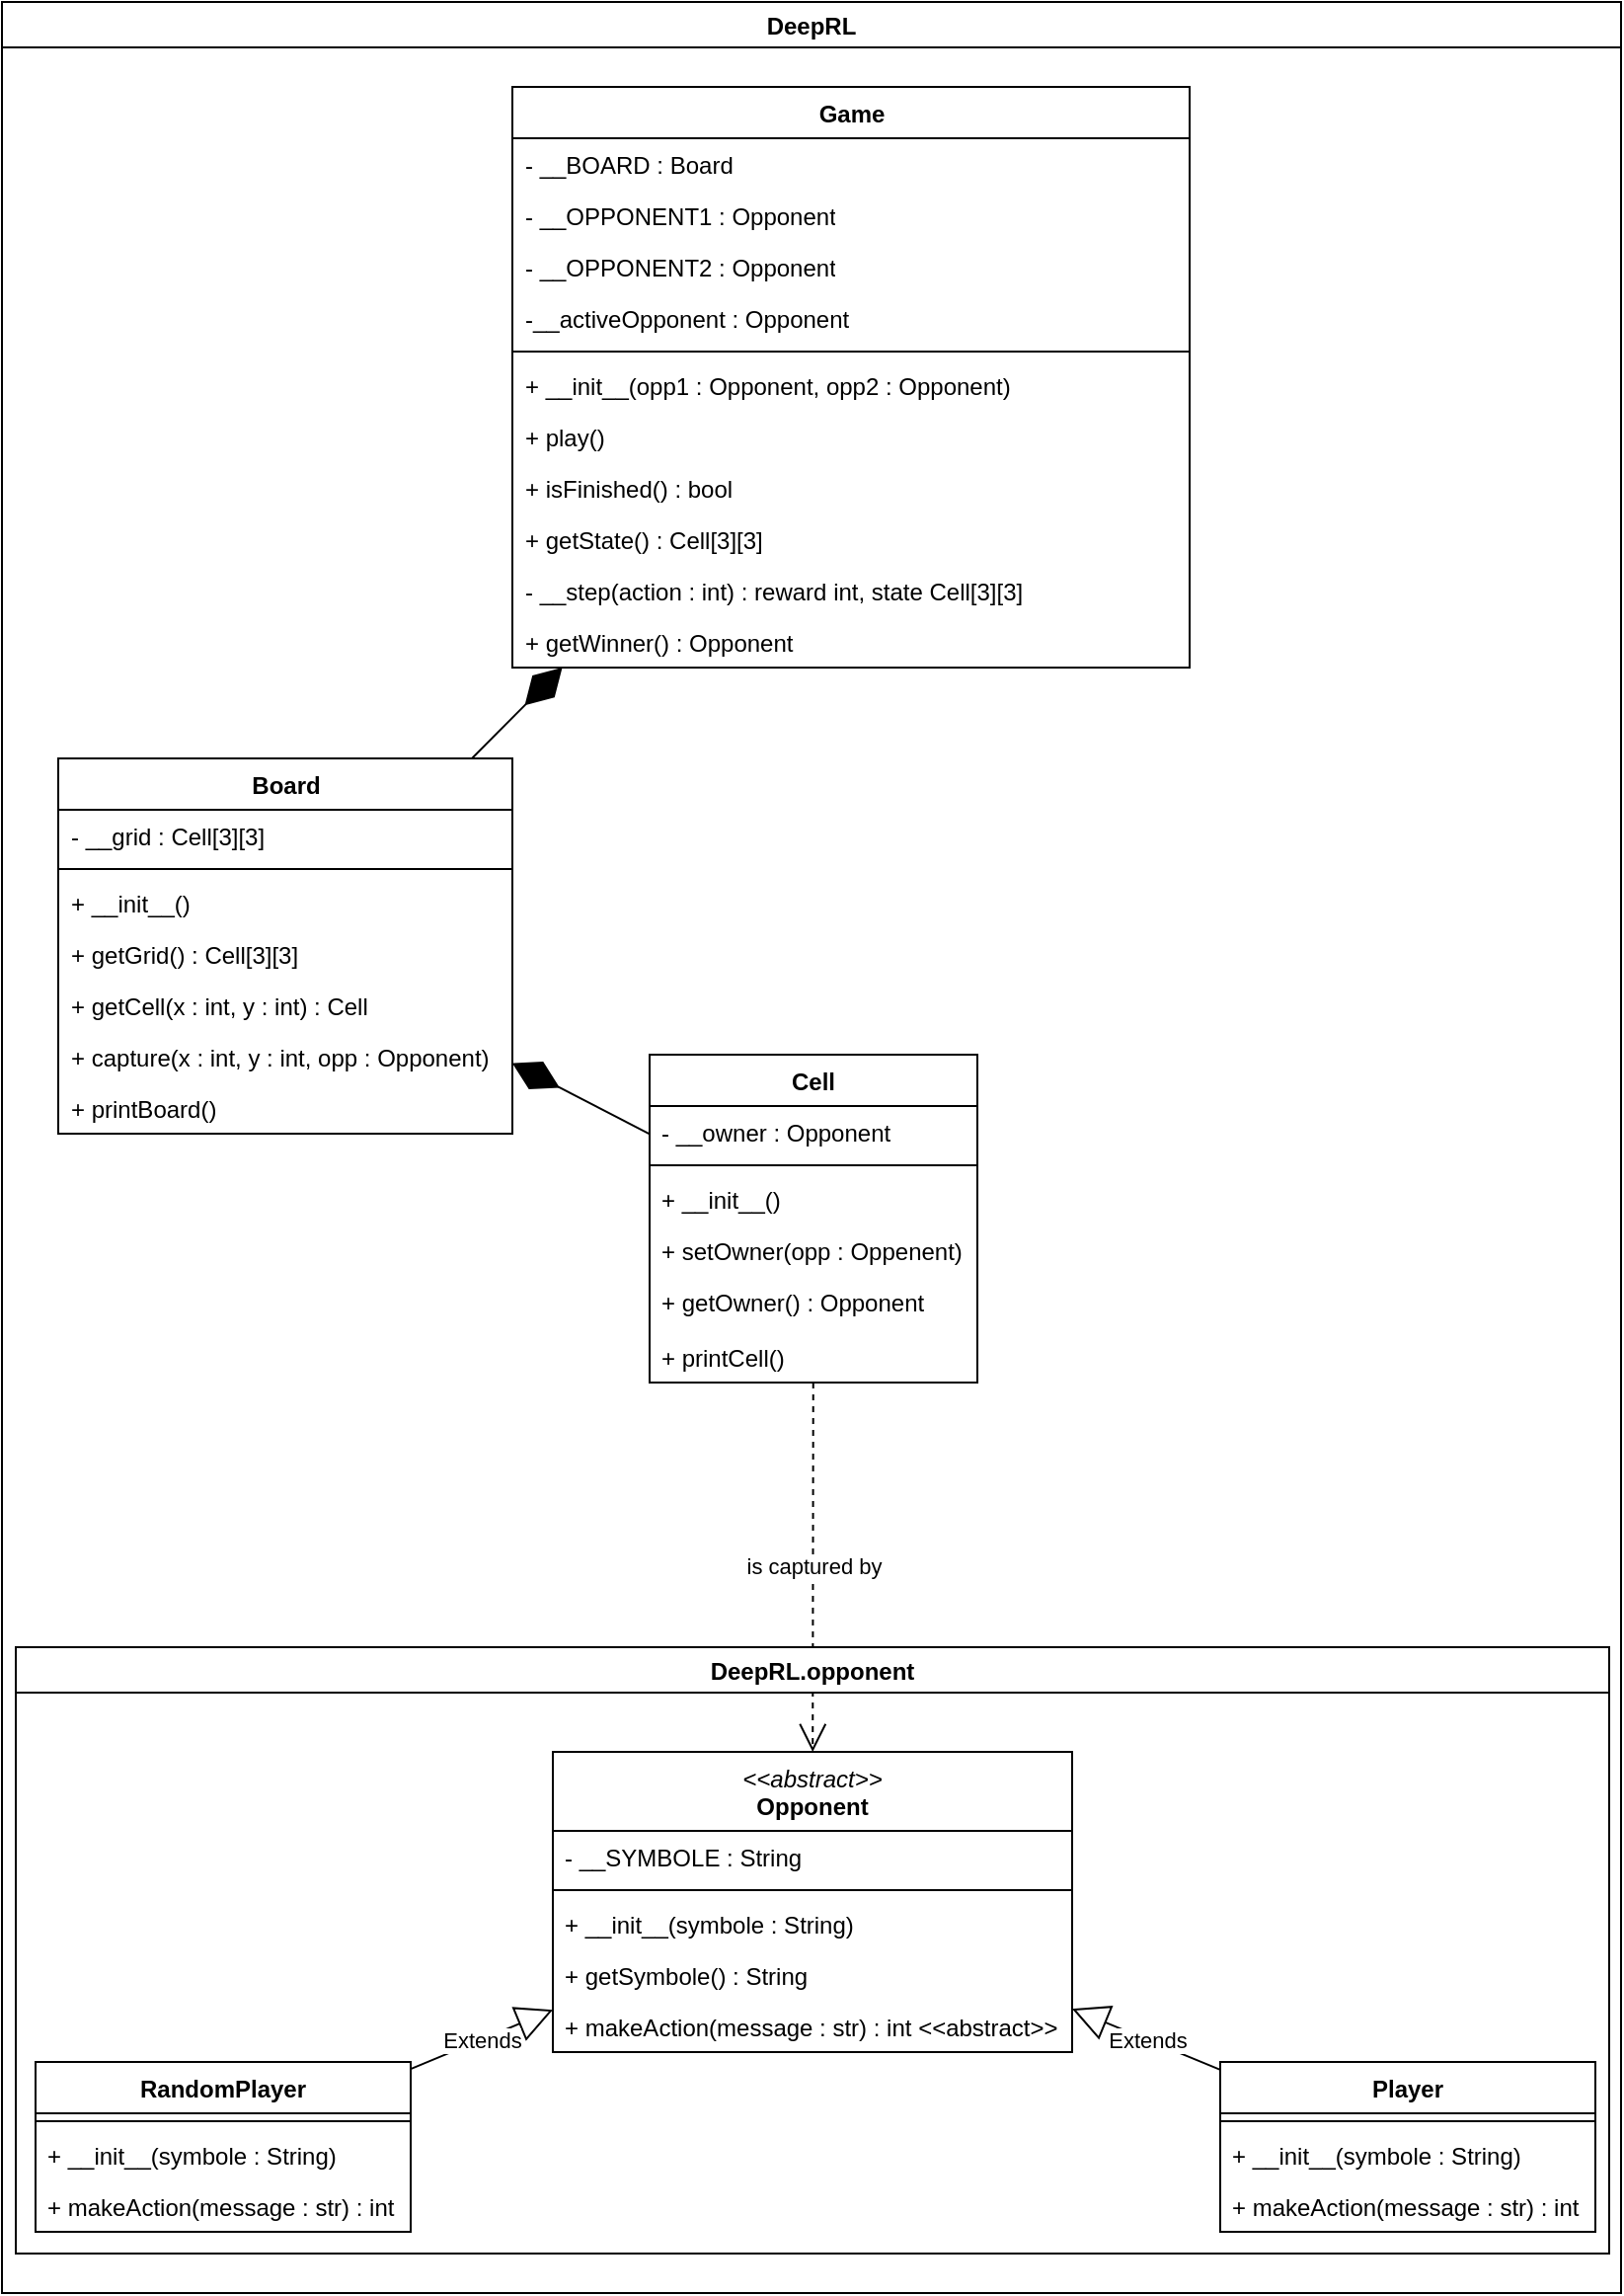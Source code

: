 <mxfile version="24.3.0" type="device">
  <diagram name="Page-1" id="sP7P0BoRS3P1giG5Bqwz">
    <mxGraphModel dx="1434" dy="750" grid="1" gridSize="10" guides="1" tooltips="1" connect="1" arrows="1" fold="1" page="1" pageScale="1" pageWidth="827" pageHeight="1169" math="0" shadow="0">
      <root>
        <mxCell id="0" />
        <mxCell id="1" parent="0" />
        <mxCell id="fWgBmoswB9cjO8tj3_x1-71" value="DeepRL" style="swimlane;" parent="1" vertex="1">
          <mxGeometry width="820" height="1160" as="geometry" />
        </mxCell>
        <mxCell id="fWgBmoswB9cjO8tj3_x1-28" value="Game" style="swimlane;fontStyle=1;align=center;verticalAlign=top;childLayout=stackLayout;horizontal=1;startSize=26;horizontalStack=0;resizeParent=1;resizeParentMax=0;resizeLast=0;collapsible=1;marginBottom=0;whiteSpace=wrap;html=1;" parent="fWgBmoswB9cjO8tj3_x1-71" vertex="1">
          <mxGeometry x="258.5" y="43" width="343" height="294" as="geometry">
            <mxRectangle x="379" y="140" width="70" height="30" as="alternateBounds" />
          </mxGeometry>
        </mxCell>
        <mxCell id="fWgBmoswB9cjO8tj3_x1-45" value="- __BOARD : Board" style="text;strokeColor=none;fillColor=none;align=left;verticalAlign=top;spacingLeft=4;spacingRight=4;overflow=hidden;rotatable=0;points=[[0,0.5],[1,0.5]];portConstraint=eastwest;whiteSpace=wrap;html=1;" parent="fWgBmoswB9cjO8tj3_x1-28" vertex="1">
          <mxGeometry y="26" width="343" height="26" as="geometry" />
        </mxCell>
        <mxCell id="fWgBmoswB9cjO8tj3_x1-66" value="- __OPPONENT1 : Opponent" style="text;strokeColor=none;fillColor=none;align=left;verticalAlign=top;spacingLeft=4;spacingRight=4;overflow=hidden;rotatable=0;points=[[0,0.5],[1,0.5]];portConstraint=eastwest;whiteSpace=wrap;html=1;" parent="fWgBmoswB9cjO8tj3_x1-28" vertex="1">
          <mxGeometry y="52" width="343" height="26" as="geometry" />
        </mxCell>
        <mxCell id="ULqoSFPhOkayOzmaHLCo-50" value="- __OPPONENT2 : Opponent" style="text;strokeColor=none;fillColor=none;align=left;verticalAlign=top;spacingLeft=4;spacingRight=4;overflow=hidden;rotatable=0;points=[[0,0.5],[1,0.5]];portConstraint=eastwest;whiteSpace=wrap;html=1;" parent="fWgBmoswB9cjO8tj3_x1-28" vertex="1">
          <mxGeometry y="78" width="343" height="26" as="geometry" />
        </mxCell>
        <mxCell id="5wBMwJbPeh-SojOxpcf3-1" value="-__activeOpponent : Opponent" style="text;strokeColor=none;fillColor=none;align=left;verticalAlign=top;spacingLeft=4;spacingRight=4;overflow=hidden;rotatable=0;points=[[0,0.5],[1,0.5]];portConstraint=eastwest;whiteSpace=wrap;html=1;" vertex="1" parent="fWgBmoswB9cjO8tj3_x1-28">
          <mxGeometry y="104" width="343" height="26" as="geometry" />
        </mxCell>
        <mxCell id="fWgBmoswB9cjO8tj3_x1-30" value="" style="line;strokeWidth=1;fillColor=none;align=left;verticalAlign=middle;spacingTop=-1;spacingLeft=3;spacingRight=3;rotatable=0;labelPosition=right;points=[];portConstraint=eastwest;strokeColor=inherit;" parent="fWgBmoswB9cjO8tj3_x1-28" vertex="1">
          <mxGeometry y="130" width="343" height="8" as="geometry" />
        </mxCell>
        <mxCell id="fWgBmoswB9cjO8tj3_x1-46" value="+ __init__(opp1 : Opponent, opp2 : Opponent)" style="text;strokeColor=none;fillColor=none;align=left;verticalAlign=top;spacingLeft=4;spacingRight=4;overflow=hidden;rotatable=0;points=[[0,0.5],[1,0.5]];portConstraint=eastwest;whiteSpace=wrap;html=1;" parent="fWgBmoswB9cjO8tj3_x1-28" vertex="1">
          <mxGeometry y="138" width="343" height="26" as="geometry" />
        </mxCell>
        <mxCell id="fWgBmoswB9cjO8tj3_x1-31" value="+ play()" style="text;strokeColor=none;fillColor=none;align=left;verticalAlign=top;spacingLeft=4;spacingRight=4;overflow=hidden;rotatable=0;points=[[0,0.5],[1,0.5]];portConstraint=eastwest;whiteSpace=wrap;html=1;" parent="fWgBmoswB9cjO8tj3_x1-28" vertex="1">
          <mxGeometry y="164" width="343" height="26" as="geometry" />
        </mxCell>
        <mxCell id="fWgBmoswB9cjO8tj3_x1-43" value="+ isFinished() : bool " style="text;strokeColor=none;fillColor=none;align=left;verticalAlign=top;spacingLeft=4;spacingRight=4;overflow=hidden;rotatable=0;points=[[0,0.5],[1,0.5]];portConstraint=eastwest;whiteSpace=wrap;html=1;" parent="fWgBmoswB9cjO8tj3_x1-28" vertex="1">
          <mxGeometry y="190" width="343" height="26" as="geometry" />
        </mxCell>
        <mxCell id="5wBMwJbPeh-SojOxpcf3-2" value="+ getState() : Cell[3][3]" style="text;strokeColor=none;fillColor=none;align=left;verticalAlign=top;spacingLeft=4;spacingRight=4;overflow=hidden;rotatable=0;points=[[0,0.5],[1,0.5]];portConstraint=eastwest;whiteSpace=wrap;html=1;" vertex="1" parent="fWgBmoswB9cjO8tj3_x1-28">
          <mxGeometry y="216" width="343" height="26" as="geometry" />
        </mxCell>
        <mxCell id="5wBMwJbPeh-SojOxpcf3-3" value="- __step(action : int) : reward int, state Cell[3][3]" style="text;strokeColor=none;fillColor=none;align=left;verticalAlign=top;spacingLeft=4;spacingRight=4;overflow=hidden;rotatable=0;points=[[0,0.5],[1,0.5]];portConstraint=eastwest;whiteSpace=wrap;html=1;" vertex="1" parent="fWgBmoswB9cjO8tj3_x1-28">
          <mxGeometry y="242" width="343" height="26" as="geometry" />
        </mxCell>
        <mxCell id="fWgBmoswB9cjO8tj3_x1-44" value="+ getWinner() : Opponent" style="text;strokeColor=none;fillColor=none;align=left;verticalAlign=top;spacingLeft=4;spacingRight=4;overflow=hidden;rotatable=0;points=[[0,0.5],[1,0.5]];portConstraint=eastwest;whiteSpace=wrap;html=1;" parent="fWgBmoswB9cjO8tj3_x1-28" vertex="1">
          <mxGeometry y="268" width="343" height="26" as="geometry" />
        </mxCell>
        <mxCell id="fWgBmoswB9cjO8tj3_x1-6" value="Board" style="swimlane;fontStyle=1;align=center;verticalAlign=top;childLayout=stackLayout;horizontal=1;startSize=26;horizontalStack=0;resizeParent=1;resizeParentMax=0;resizeLast=0;collapsible=1;marginBottom=0;whiteSpace=wrap;html=1;" parent="fWgBmoswB9cjO8tj3_x1-71" vertex="1">
          <mxGeometry x="28.5" y="383" width="230" height="190" as="geometry" />
        </mxCell>
        <mxCell id="fWgBmoswB9cjO8tj3_x1-11" value="- __grid : Cell[3][3]" style="text;strokeColor=none;fillColor=none;align=left;verticalAlign=top;spacingLeft=4;spacingRight=4;overflow=hidden;rotatable=0;points=[[0,0.5],[1,0.5]];portConstraint=eastwest;whiteSpace=wrap;html=1;" parent="fWgBmoswB9cjO8tj3_x1-6" vertex="1">
          <mxGeometry y="26" width="230" height="26" as="geometry" />
        </mxCell>
        <mxCell id="fWgBmoswB9cjO8tj3_x1-8" value="" style="line;strokeWidth=1;fillColor=none;align=left;verticalAlign=middle;spacingTop=-1;spacingLeft=3;spacingRight=3;rotatable=0;labelPosition=right;points=[];portConstraint=eastwest;strokeColor=inherit;" parent="fWgBmoswB9cjO8tj3_x1-6" vertex="1">
          <mxGeometry y="52" width="230" height="8" as="geometry" />
        </mxCell>
        <mxCell id="fWgBmoswB9cjO8tj3_x1-9" value="&lt;div&gt;+ __init__()&lt;/div&gt;" style="text;strokeColor=none;fillColor=none;align=left;verticalAlign=top;spacingLeft=4;spacingRight=4;overflow=hidden;rotatable=0;points=[[0,0.5],[1,0.5]];portConstraint=eastwest;whiteSpace=wrap;html=1;" parent="fWgBmoswB9cjO8tj3_x1-6" vertex="1">
          <mxGeometry y="60" width="230" height="26" as="geometry" />
        </mxCell>
        <mxCell id="5wBMwJbPeh-SojOxpcf3-5" value="+ getGrid() : Cell[3][3] " style="text;strokeColor=none;fillColor=none;align=left;verticalAlign=top;spacingLeft=4;spacingRight=4;overflow=hidden;rotatable=0;points=[[0,0.5],[1,0.5]];portConstraint=eastwest;whiteSpace=wrap;html=1;" vertex="1" parent="fWgBmoswB9cjO8tj3_x1-6">
          <mxGeometry y="86" width="230" height="26" as="geometry" />
        </mxCell>
        <mxCell id="fWgBmoswB9cjO8tj3_x1-69" value="+ getCell(x : int, y : int) : Cell" style="text;strokeColor=none;fillColor=none;align=left;verticalAlign=top;spacingLeft=4;spacingRight=4;overflow=hidden;rotatable=0;points=[[0,0.5],[1,0.5]];portConstraint=eastwest;whiteSpace=wrap;html=1;" parent="fWgBmoswB9cjO8tj3_x1-6" vertex="1">
          <mxGeometry y="112" width="230" height="26" as="geometry" />
        </mxCell>
        <mxCell id="fWgBmoswB9cjO8tj3_x1-42" value="+ capture(x : int, y : int, opp : Opponent)" style="text;strokeColor=none;fillColor=none;align=left;verticalAlign=top;spacingLeft=4;spacingRight=4;overflow=hidden;rotatable=0;points=[[0,0.5],[1,0.5]];portConstraint=eastwest;whiteSpace=wrap;html=1;" parent="fWgBmoswB9cjO8tj3_x1-6" vertex="1">
          <mxGeometry y="138" width="230" height="26" as="geometry" />
        </mxCell>
        <mxCell id="fWgBmoswB9cjO8tj3_x1-23" value="+ printBoard()" style="text;strokeColor=none;fillColor=none;align=left;verticalAlign=top;spacingLeft=4;spacingRight=4;overflow=hidden;rotatable=0;points=[[0,0.5],[1,0.5]];portConstraint=eastwest;whiteSpace=wrap;html=1;" parent="fWgBmoswB9cjO8tj3_x1-6" vertex="1">
          <mxGeometry y="164" width="230" height="26" as="geometry" />
        </mxCell>
        <mxCell id="fWgBmoswB9cjO8tj3_x1-39" value="" style="endArrow=diamondThin;endFill=1;endSize=24;html=1;rounded=0;" parent="fWgBmoswB9cjO8tj3_x1-71" source="fWgBmoswB9cjO8tj3_x1-6" target="fWgBmoswB9cjO8tj3_x1-28" edge="1">
          <mxGeometry width="160" relative="1" as="geometry">
            <mxPoint x="-73" y="244" as="sourcePoint" />
            <mxPoint x="87" y="244" as="targetPoint" />
          </mxGeometry>
        </mxCell>
        <mxCell id="fWgBmoswB9cjO8tj3_x1-14" value="Cell" style="swimlane;fontStyle=1;align=center;verticalAlign=top;childLayout=stackLayout;horizontal=1;startSize=26;horizontalStack=0;resizeParent=1;resizeParentMax=0;resizeLast=0;collapsible=1;marginBottom=0;whiteSpace=wrap;html=1;" parent="fWgBmoswB9cjO8tj3_x1-71" vertex="1">
          <mxGeometry x="328" y="533" width="166" height="166" as="geometry" />
        </mxCell>
        <mxCell id="fWgBmoswB9cjO8tj3_x1-15" value="- __owner : Opponent" style="text;strokeColor=none;fillColor=none;align=left;verticalAlign=top;spacingLeft=4;spacingRight=4;overflow=hidden;rotatable=0;points=[[0,0.5],[1,0.5]];portConstraint=eastwest;whiteSpace=wrap;html=1;" parent="fWgBmoswB9cjO8tj3_x1-14" vertex="1">
          <mxGeometry y="26" width="166" height="26" as="geometry" />
        </mxCell>
        <mxCell id="fWgBmoswB9cjO8tj3_x1-16" value="" style="line;strokeWidth=1;fillColor=none;align=left;verticalAlign=middle;spacingTop=-1;spacingLeft=3;spacingRight=3;rotatable=0;labelPosition=right;points=[];portConstraint=eastwest;strokeColor=inherit;" parent="fWgBmoswB9cjO8tj3_x1-14" vertex="1">
          <mxGeometry y="52" width="166" height="8" as="geometry" />
        </mxCell>
        <mxCell id="fWgBmoswB9cjO8tj3_x1-22" value="+ __init__()" style="text;strokeColor=none;fillColor=none;align=left;verticalAlign=top;spacingLeft=4;spacingRight=4;overflow=hidden;rotatable=0;points=[[0,0.5],[1,0.5]];portConstraint=eastwest;whiteSpace=wrap;html=1;" parent="fWgBmoswB9cjO8tj3_x1-14" vertex="1">
          <mxGeometry y="60" width="166" height="26" as="geometry" />
        </mxCell>
        <mxCell id="fWgBmoswB9cjO8tj3_x1-20" value="+ setOwner(opp : Oppenent)" style="text;strokeColor=none;fillColor=none;align=left;verticalAlign=top;spacingLeft=4;spacingRight=4;overflow=hidden;rotatable=0;points=[[0,0.5],[1,0.5]];portConstraint=eastwest;whiteSpace=wrap;html=1;" parent="fWgBmoswB9cjO8tj3_x1-14" vertex="1">
          <mxGeometry y="86" width="166" height="26" as="geometry" />
        </mxCell>
        <mxCell id="fWgBmoswB9cjO8tj3_x1-17" value="&lt;div&gt;+ getOwner() : Opponent&lt;/div&gt;" style="text;strokeColor=none;fillColor=none;align=left;verticalAlign=top;spacingLeft=4;spacingRight=4;overflow=hidden;rotatable=0;points=[[0,0.5],[1,0.5]];portConstraint=eastwest;whiteSpace=wrap;html=1;" parent="fWgBmoswB9cjO8tj3_x1-14" vertex="1">
          <mxGeometry y="112" width="166" height="28" as="geometry" />
        </mxCell>
        <mxCell id="ULqoSFPhOkayOzmaHLCo-49" value="+ printCell()" style="text;strokeColor=none;fillColor=none;align=left;verticalAlign=top;spacingLeft=4;spacingRight=4;overflow=hidden;rotatable=0;points=[[0,0.5],[1,0.5]];portConstraint=eastwest;whiteSpace=wrap;html=1;" parent="fWgBmoswB9cjO8tj3_x1-14" vertex="1">
          <mxGeometry y="140" width="166" height="26" as="geometry" />
        </mxCell>
        <mxCell id="fWgBmoswB9cjO8tj3_x1-41" value="" style="endArrow=diamondThin;endFill=1;endSize=24;html=1;rounded=0;" parent="fWgBmoswB9cjO8tj3_x1-71" source="fWgBmoswB9cjO8tj3_x1-14" target="fWgBmoswB9cjO8tj3_x1-6" edge="1">
          <mxGeometry width="160" relative="1" as="geometry">
            <mxPoint x="367" y="54" as="sourcePoint" />
            <mxPoint x="527" y="54" as="targetPoint" />
          </mxGeometry>
        </mxCell>
        <mxCell id="fWgBmoswB9cjO8tj3_x1-36" value="is captured by" style="endArrow=open;endSize=12;dashed=1;html=1;rounded=0;" parent="fWgBmoswB9cjO8tj3_x1-71" source="fWgBmoswB9cjO8tj3_x1-14" target="fWgBmoswB9cjO8tj3_x1-32" edge="1">
          <mxGeometry width="160" relative="1" as="geometry">
            <mxPoint x="405" y="380" as="sourcePoint" />
            <mxPoint x="565" y="380" as="targetPoint" />
          </mxGeometry>
        </mxCell>
        <mxCell id="fWgBmoswB9cjO8tj3_x1-72" value="DeepRL.opponent" style="swimlane;" parent="fWgBmoswB9cjO8tj3_x1-71" vertex="1">
          <mxGeometry x="7" y="833" width="807" height="307" as="geometry" />
        </mxCell>
        <mxCell id="fWgBmoswB9cjO8tj3_x1-50" value="RandomPlayer" style="swimlane;fontStyle=1;align=center;verticalAlign=top;childLayout=stackLayout;horizontal=1;startSize=26;horizontalStack=0;resizeParent=1;resizeParentMax=0;resizeLast=0;collapsible=1;marginBottom=0;whiteSpace=wrap;html=1;" parent="fWgBmoswB9cjO8tj3_x1-72" vertex="1">
          <mxGeometry x="10" y="210" width="190" height="86" as="geometry" />
        </mxCell>
        <mxCell id="fWgBmoswB9cjO8tj3_x1-52" value="" style="line;strokeWidth=1;fillColor=none;align=left;verticalAlign=middle;spacingTop=-1;spacingLeft=3;spacingRight=3;rotatable=0;labelPosition=right;points=[];portConstraint=eastwest;strokeColor=inherit;" parent="fWgBmoswB9cjO8tj3_x1-50" vertex="1">
          <mxGeometry y="26" width="190" height="8" as="geometry" />
        </mxCell>
        <mxCell id="ULqoSFPhOkayOzmaHLCo-3" value="+ __init__(symbole : String)" style="text;strokeColor=none;fillColor=none;align=left;verticalAlign=top;spacingLeft=4;spacingRight=4;overflow=hidden;rotatable=0;points=[[0,0.5],[1,0.5]];portConstraint=eastwest;whiteSpace=wrap;html=1;" parent="fWgBmoswB9cjO8tj3_x1-50" vertex="1">
          <mxGeometry y="34" width="190" height="26" as="geometry" />
        </mxCell>
        <mxCell id="fWgBmoswB9cjO8tj3_x1-54" value="+ makeAction(message : str) : int" style="text;strokeColor=none;fillColor=none;align=left;verticalAlign=top;spacingLeft=4;spacingRight=4;overflow=hidden;rotatable=0;points=[[0,0.5],[1,0.5]];portConstraint=eastwest;whiteSpace=wrap;html=1;" parent="fWgBmoswB9cjO8tj3_x1-50" vertex="1">
          <mxGeometry y="60" width="190" height="26" as="geometry" />
        </mxCell>
        <mxCell id="fWgBmoswB9cjO8tj3_x1-60" value="Player" style="swimlane;fontStyle=1;align=center;verticalAlign=top;childLayout=stackLayout;horizontal=1;startSize=26;horizontalStack=0;resizeParent=1;resizeParentMax=0;resizeLast=0;collapsible=1;marginBottom=0;whiteSpace=wrap;html=1;" parent="fWgBmoswB9cjO8tj3_x1-72" vertex="1">
          <mxGeometry x="610" y="210" width="190" height="86" as="geometry" />
        </mxCell>
        <mxCell id="fWgBmoswB9cjO8tj3_x1-62" value="" style="line;strokeWidth=1;fillColor=none;align=left;verticalAlign=middle;spacingTop=-1;spacingLeft=3;spacingRight=3;rotatable=0;labelPosition=right;points=[];portConstraint=eastwest;strokeColor=inherit;" parent="fWgBmoswB9cjO8tj3_x1-60" vertex="1">
          <mxGeometry y="26" width="190" height="8" as="geometry" />
        </mxCell>
        <mxCell id="ULqoSFPhOkayOzmaHLCo-4" value="+ __init__(symbole : String)" style="text;strokeColor=none;fillColor=none;align=left;verticalAlign=top;spacingLeft=4;spacingRight=4;overflow=hidden;rotatable=0;points=[[0,0.5],[1,0.5]];portConstraint=eastwest;whiteSpace=wrap;html=1;" parent="fWgBmoswB9cjO8tj3_x1-60" vertex="1">
          <mxGeometry y="34" width="190" height="26" as="geometry" />
        </mxCell>
        <mxCell id="fWgBmoswB9cjO8tj3_x1-64" value="+ makeAction(message : str) : int" style="text;strokeColor=none;fillColor=none;align=left;verticalAlign=top;spacingLeft=4;spacingRight=4;overflow=hidden;rotatable=0;points=[[0,0.5],[1,0.5]];portConstraint=eastwest;whiteSpace=wrap;html=1;" parent="fWgBmoswB9cjO8tj3_x1-60" vertex="1">
          <mxGeometry y="60" width="190" height="26" as="geometry" />
        </mxCell>
        <mxCell id="fWgBmoswB9cjO8tj3_x1-32" value="&lt;span style=&quot;font-weight: normal;&quot;&gt;&lt;i&gt;&amp;lt;&amp;lt;abstract&amp;gt;&amp;gt;&lt;/i&gt;&lt;/span&gt;&lt;br&gt;Opponent" style="swimlane;fontStyle=1;align=center;verticalAlign=top;childLayout=stackLayout;horizontal=1;startSize=40;horizontalStack=0;resizeParent=1;resizeParentMax=0;resizeLast=0;collapsible=1;marginBottom=0;whiteSpace=wrap;html=1;" parent="fWgBmoswB9cjO8tj3_x1-72" vertex="1">
          <mxGeometry x="272" y="53" width="263" height="152" as="geometry" />
        </mxCell>
        <mxCell id="ULqoSFPhOkayOzmaHLCo-1" value="- __SYMBOLE : String" style="text;strokeColor=none;fillColor=none;align=left;verticalAlign=top;spacingLeft=4;spacingRight=4;overflow=hidden;rotatable=0;points=[[0,0.5],[1,0.5]];portConstraint=eastwest;whiteSpace=wrap;html=1;" parent="fWgBmoswB9cjO8tj3_x1-32" vertex="1">
          <mxGeometry y="40" width="263" height="26" as="geometry" />
        </mxCell>
        <mxCell id="fWgBmoswB9cjO8tj3_x1-34" value="" style="line;strokeWidth=1;fillColor=none;align=left;verticalAlign=middle;spacingTop=-1;spacingLeft=3;spacingRight=3;rotatable=0;labelPosition=right;points=[];portConstraint=eastwest;strokeColor=inherit;" parent="fWgBmoswB9cjO8tj3_x1-32" vertex="1">
          <mxGeometry y="66" width="263" height="8" as="geometry" />
        </mxCell>
        <mxCell id="ULqoSFPhOkayOzmaHLCo-2" value="+ __init__(symbole : String)" style="text;strokeColor=none;fillColor=none;align=left;verticalAlign=top;spacingLeft=4;spacingRight=4;overflow=hidden;rotatable=0;points=[[0,0.5],[1,0.5]];portConstraint=eastwest;whiteSpace=wrap;html=1;" parent="fWgBmoswB9cjO8tj3_x1-32" vertex="1">
          <mxGeometry y="74" width="263" height="26" as="geometry" />
        </mxCell>
        <mxCell id="ULqoSFPhOkayOzmaHLCo-5" value="+ getSymbole() : String" style="text;strokeColor=none;fillColor=none;align=left;verticalAlign=top;spacingLeft=4;spacingRight=4;overflow=hidden;rotatable=0;points=[[0,0.5],[1,0.5]];portConstraint=eastwest;whiteSpace=wrap;html=1;" parent="fWgBmoswB9cjO8tj3_x1-32" vertex="1">
          <mxGeometry y="100" width="263" height="26" as="geometry" />
        </mxCell>
        <mxCell id="fWgBmoswB9cjO8tj3_x1-56" value="+ makeAction(message : str) : int &amp;lt;&amp;lt;abstract&amp;gt;&amp;gt;" style="text;strokeColor=none;fillColor=none;align=left;verticalAlign=top;spacingLeft=4;spacingRight=4;overflow=hidden;rotatable=0;points=[[0,0.5],[1,0.5]];portConstraint=eastwest;whiteSpace=wrap;html=1;" parent="fWgBmoswB9cjO8tj3_x1-32" vertex="1">
          <mxGeometry y="126" width="263" height="26" as="geometry" />
        </mxCell>
        <mxCell id="fWgBmoswB9cjO8tj3_x1-55" value="Extends" style="endArrow=block;endSize=16;endFill=0;html=1;rounded=0;" parent="fWgBmoswB9cjO8tj3_x1-72" source="fWgBmoswB9cjO8tj3_x1-50" target="fWgBmoswB9cjO8tj3_x1-32" edge="1">
          <mxGeometry width="160" relative="1" as="geometry">
            <mxPoint x="17" y="-153" as="sourcePoint" />
            <mxPoint x="177" y="-153" as="targetPoint" />
          </mxGeometry>
        </mxCell>
        <mxCell id="fWgBmoswB9cjO8tj3_x1-65" value="Extends" style="endArrow=block;endSize=16;endFill=0;html=1;rounded=0;" parent="fWgBmoswB9cjO8tj3_x1-72" source="fWgBmoswB9cjO8tj3_x1-60" target="fWgBmoswB9cjO8tj3_x1-32" edge="1">
          <mxGeometry width="160" relative="1" as="geometry">
            <mxPoint x="307" y="177" as="sourcePoint" />
            <mxPoint x="467" y="177" as="targetPoint" />
          </mxGeometry>
        </mxCell>
      </root>
    </mxGraphModel>
  </diagram>
</mxfile>
